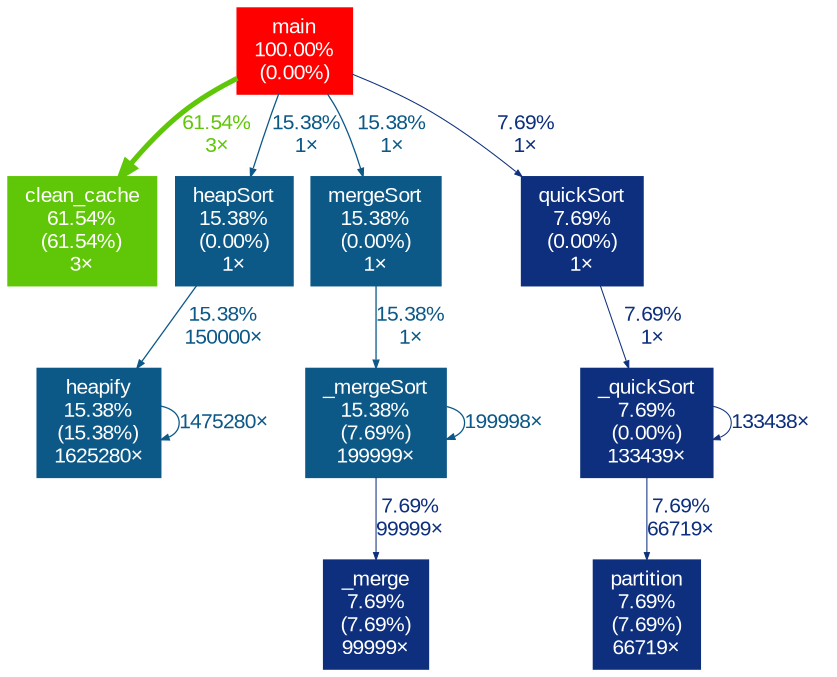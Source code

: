 digraph {
	graph [fontname=Arial, nodesep=0.125, ranksep=0.25];
	node [fontcolor=white, fontname=Arial, height=0, shape=box, style=filled, width=0];
	edge [fontname=Arial];
	1 [color="#ff0000", fontcolor="#ffffff", fontsize="10.00", label="main\n100.00%\n(0.00%)"];
	1 -> 2 [arrowsize="0.78", color="#60c608", fontcolor="#60c608", fontsize="10.00", label="61.54%\n3×", labeldistance="2.46", penwidth="2.46"];
	1 -> 4 [arrowsize="0.39", color="#0c5887", fontcolor="#0c5887", fontsize="10.00", label="15.38%\n1×", labeldistance="0.62", penwidth="0.62"];
	1 -> 5 [arrowsize="0.39", color="#0c5887", fontcolor="#0c5887", fontsize="10.00", label="15.38%\n1×", labeldistance="0.62", penwidth="0.62"];
	1 -> 8 [arrowsize="0.35", color="#0d2f7d", fontcolor="#0d2f7d", fontsize="10.00", label="7.69%\n1×", labeldistance="0.50", penwidth="0.50"];
	2 [color="#60c608", fontcolor="#ffffff", fontsize="10.00", label="clean_cache\n61.54%\n(61.54%)\n3×"];
	3 [color="#0c5887", fontcolor="#ffffff", fontsize="10.00", label="heapify\n15.38%\n(15.38%)\n1625280×"];
	3 -> 3 [arrowsize="0.39", color="#0c5887", fontcolor="#0c5887", fontsize="10.00", label="1475280×", labeldistance="0.62", penwidth="0.62"];
	4 [color="#0c5887", fontcolor="#ffffff", fontsize="10.00", label="heapSort\n15.38%\n(0.00%)\n1×"];
	4 -> 3 [arrowsize="0.39", color="#0c5887", fontcolor="#0c5887", fontsize="10.00", label="15.38%\n150000×", labeldistance="0.62", penwidth="0.62"];
	5 [color="#0c5887", fontcolor="#ffffff", fontsize="10.00", label="mergeSort\n15.38%\n(0.00%)\n1×"];
	5 -> 6 [arrowsize="0.39", color="#0c5887", fontcolor="#0c5887", fontsize="10.00", label="15.38%\n1×", labeldistance="0.62", penwidth="0.62"];
	6 [color="#0c5887", fontcolor="#ffffff", fontsize="10.00", label="_mergeSort\n15.38%\n(7.69%)\n199999×"];
	6 -> 6 [arrowsize="0.39", color="#0c5887", fontcolor="#0c5887", fontsize="10.00", label="199998×", labeldistance="0.62", penwidth="0.62"];
	6 -> 9 [arrowsize="0.35", color="#0d2f7d", fontcolor="#0d2f7d", fontsize="10.00", label="7.69%\n99999×", labeldistance="0.50", penwidth="0.50"];
	7 [color="#0d2f7d", fontcolor="#ffffff", fontsize="10.00", label="partition\n7.69%\n(7.69%)\n66719×"];
	8 [color="#0d2f7d", fontcolor="#ffffff", fontsize="10.00", label="quickSort\n7.69%\n(0.00%)\n1×"];
	8 -> 10 [arrowsize="0.35", color="#0d2f7d", fontcolor="#0d2f7d", fontsize="10.00", label="7.69%\n1×", labeldistance="0.50", penwidth="0.50"];
	9 [color="#0d2f7d", fontcolor="#ffffff", fontsize="10.00", label="_merge\n7.69%\n(7.69%)\n99999×"];
	10 [color="#0d2f7d", fontcolor="#ffffff", fontsize="10.00", label="_quickSort\n7.69%\n(0.00%)\n133439×"];
	10 -> 7 [arrowsize="0.35", color="#0d2f7d", fontcolor="#0d2f7d", fontsize="10.00", label="7.69%\n66719×", labeldistance="0.50", penwidth="0.50"];
	10 -> 10 [arrowsize="0.35", color="#0d2f7d", fontcolor="#0d2f7d", fontsize="10.00", label="133438×", labeldistance="0.50", penwidth="0.50"];
}
